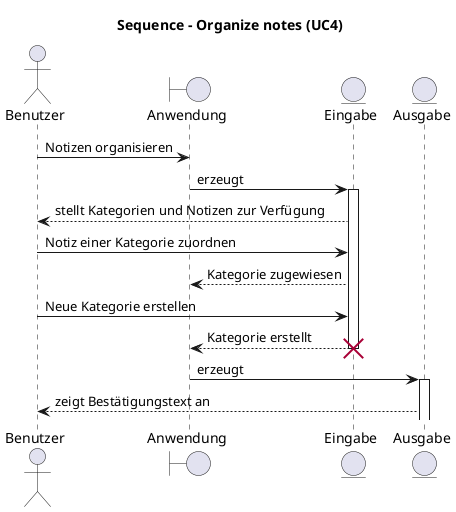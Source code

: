 @startuml l2-uc4-organize-notes

title Sequence - Organize notes (UC4)

actor "Benutzer" as user
boundary "Anwendung" as winforms
entity "Eingabe" as input
entity "Ausgabe" as output

user -> winforms : Notizen organisieren
winforms -> input : erzeugt
activate input
input --> user : stellt Kategorien und Notizen zur Verfügung
user -> input : Notiz einer Kategorie zuordnen
input --> winforms : Kategorie zugewiesen
user -> input : Neue Kategorie erstellen
input --> winforms : Kategorie erstellt
destroy input
winforms -> output : erzeugt
activate output
output --> user : zeigt Bestätigungstext an

@enduml
